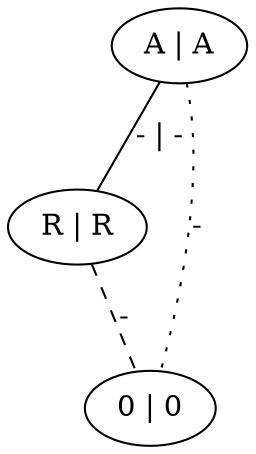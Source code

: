 graph G {
	0 [ label="A | A" ]
	1 [ label="R | R" ]
	2 [ label="0 | 0" ]
	0 -- 1 [ label="- | -" ]
	0 -- 2 [ style=dotted label="-" ]
	1 -- 2 [ style=dashed label="-" ]
}

